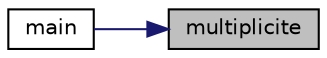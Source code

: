 digraph "multiplicite"
{
 // LATEX_PDF_SIZE
  edge [fontname="Helvetica",fontsize="10",labelfontname="Helvetica",labelfontsize="10"];
  node [fontname="Helvetica",fontsize="10",shape=record];
  rankdir="RL";
  Node1 [label="multiplicite",height=0.2,width=0.4,color="black", fillcolor="grey75", style="filled", fontcolor="black",tooltip="Obtain, for T, the greatest value of T as well as the number of occurrences of this value in T."];
  Node1 -> Node2 [dir="back",color="midnightblue",fontsize="10",style="solid",fontname="Helvetica"];
  Node2 [label="main",height=0.2,width=0.4,color="black", fillcolor="white", style="filled",URL="$d0/d29/main_8c.html#ae66f6b31b5ad750f1fe042a706a4e3d4",tooltip=" "];
}
